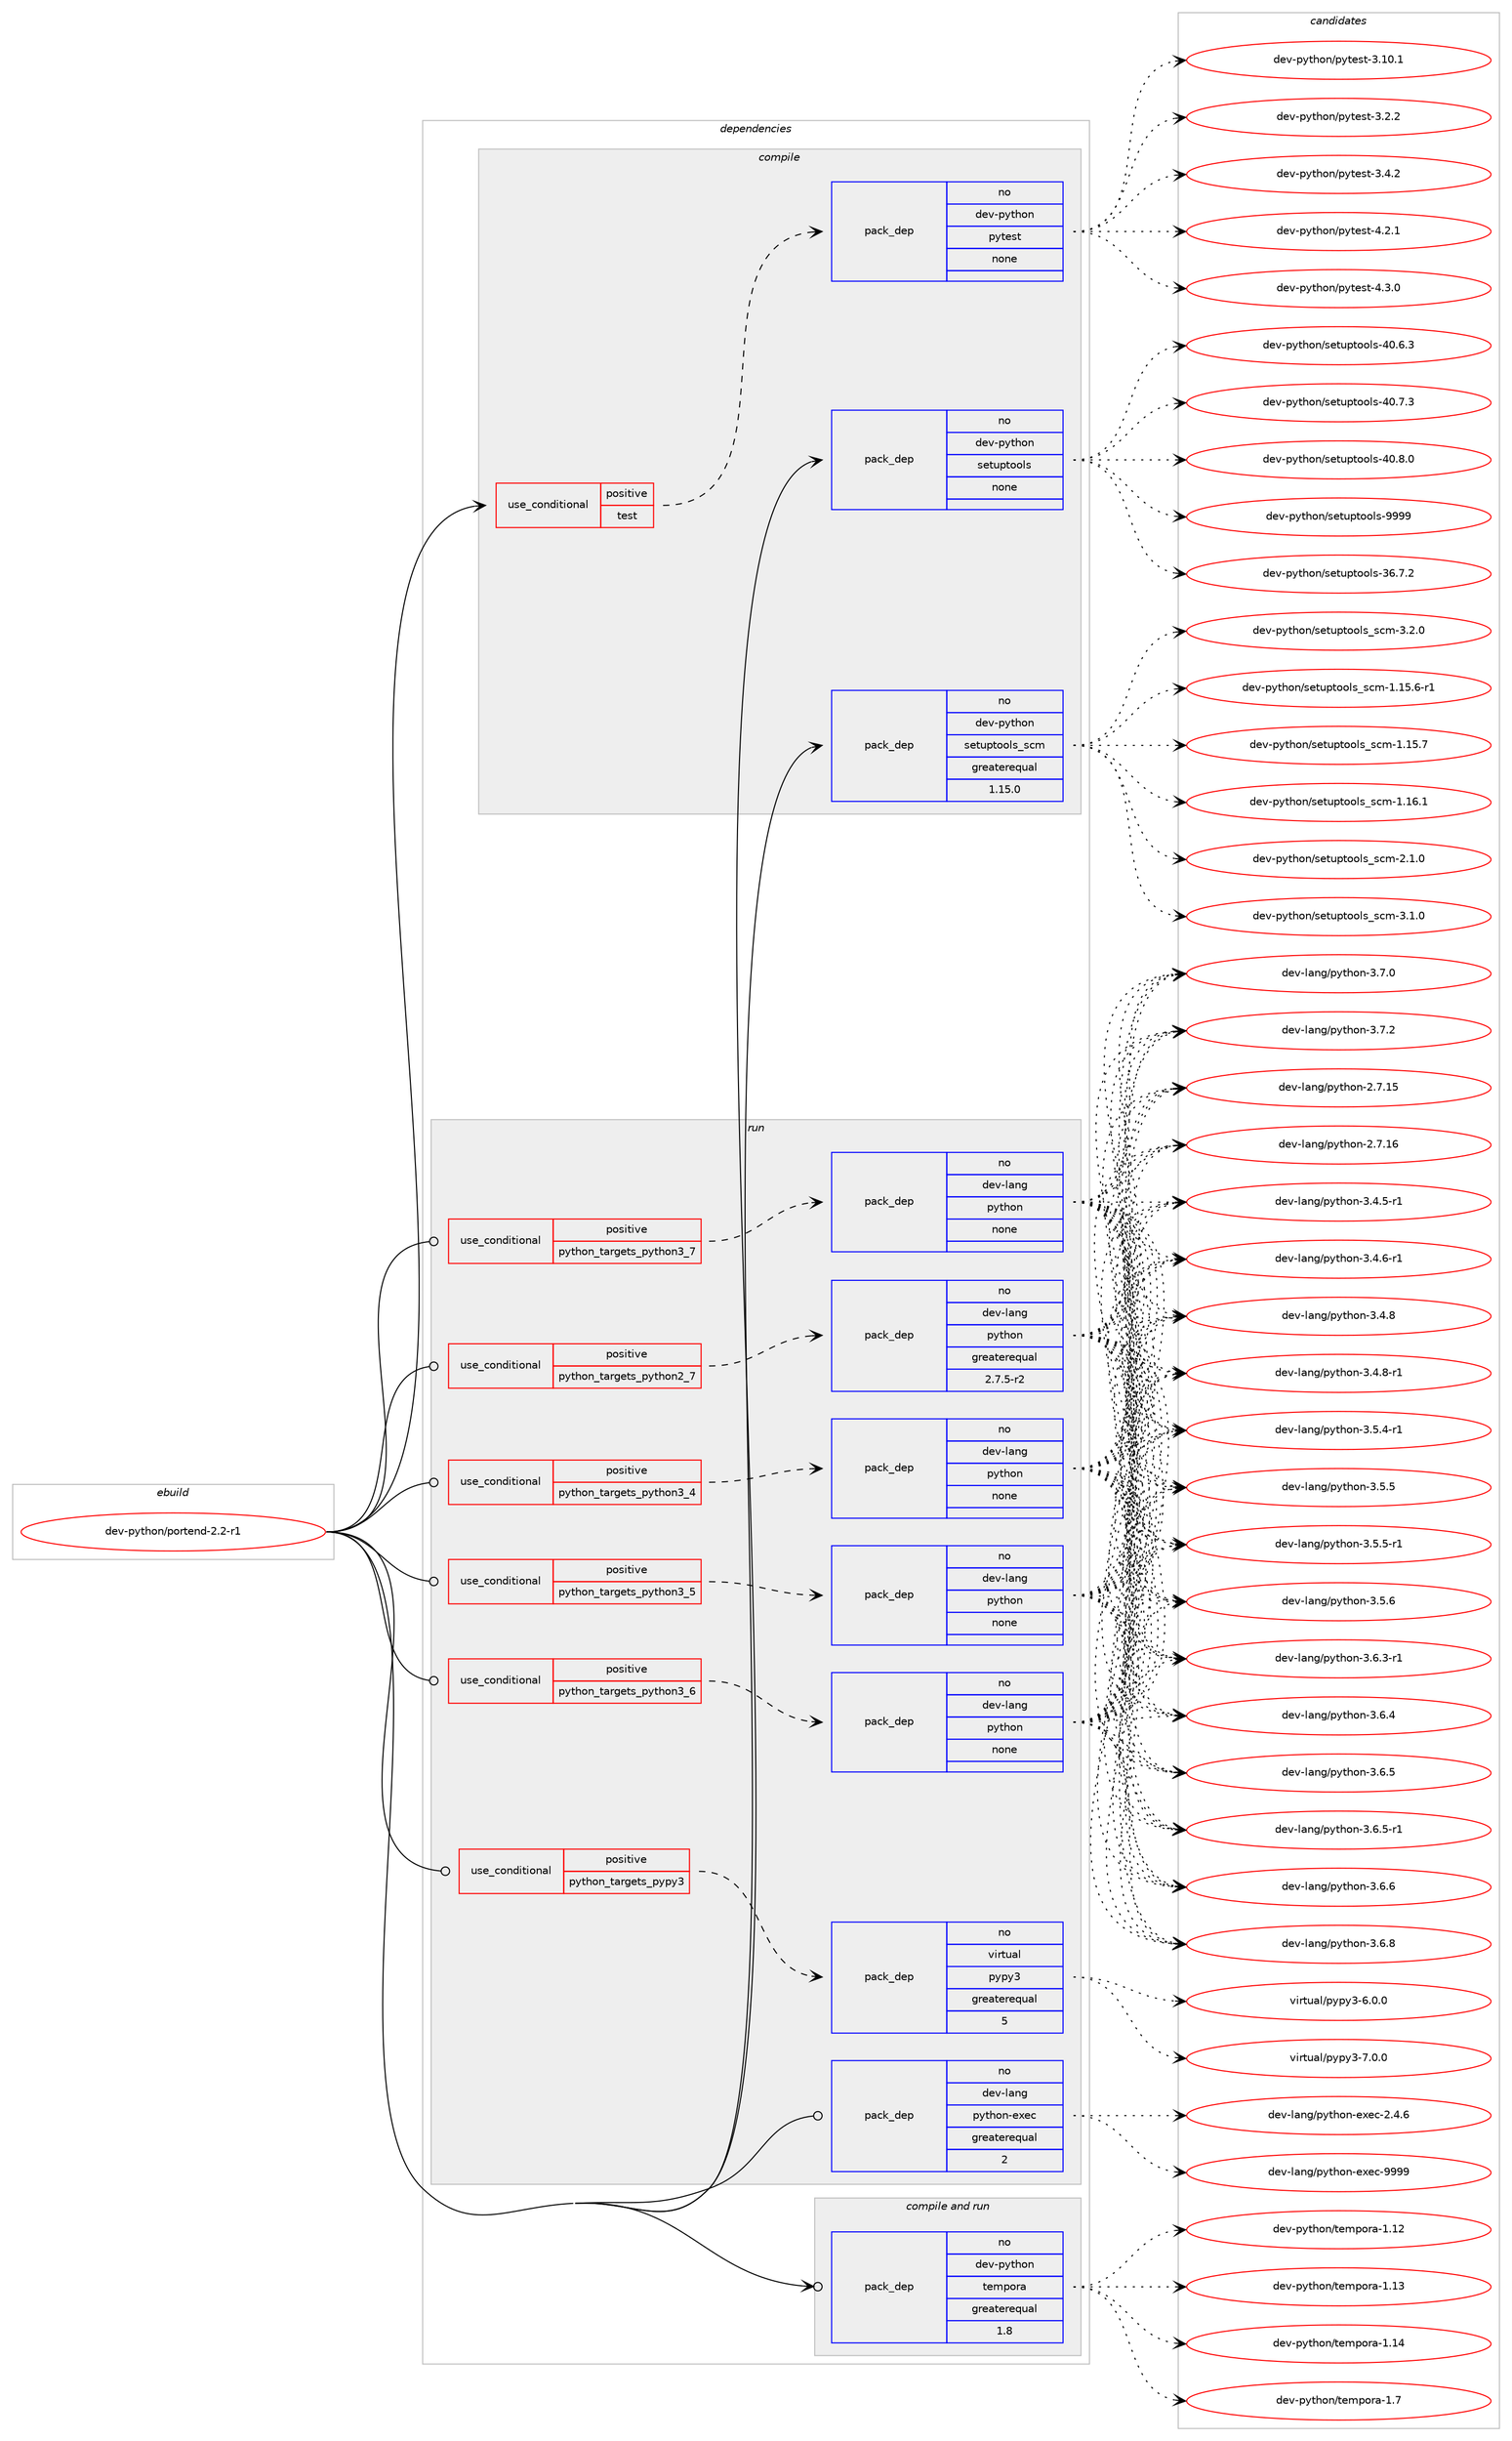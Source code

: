 digraph prolog {

# *************
# Graph options
# *************

newrank=true;
concentrate=true;
compound=true;
graph [rankdir=LR,fontname=Helvetica,fontsize=10,ranksep=1.5];#, ranksep=2.5, nodesep=0.2];
edge  [arrowhead=vee];
node  [fontname=Helvetica,fontsize=10];

# **********
# The ebuild
# **********

subgraph cluster_leftcol {
color=gray;
rank=same;
label=<<i>ebuild</i>>;
id [label="dev-python/portend-2.2-r1", color=red, width=4, href="../dev-python/portend-2.2-r1.svg"];
}

# ****************
# The dependencies
# ****************

subgraph cluster_midcol {
color=gray;
label=<<i>dependencies</i>>;
subgraph cluster_compile {
fillcolor="#eeeeee";
style=filled;
label=<<i>compile</i>>;
subgraph cond379720 {
dependency1426246 [label=<<TABLE BORDER="0" CELLBORDER="1" CELLSPACING="0" CELLPADDING="4"><TR><TD ROWSPAN="3" CELLPADDING="10">use_conditional</TD></TR><TR><TD>positive</TD></TR><TR><TD>test</TD></TR></TABLE>>, shape=none, color=red];
subgraph pack1023216 {
dependency1426247 [label=<<TABLE BORDER="0" CELLBORDER="1" CELLSPACING="0" CELLPADDING="4" WIDTH="220"><TR><TD ROWSPAN="6" CELLPADDING="30">pack_dep</TD></TR><TR><TD WIDTH="110">no</TD></TR><TR><TD>dev-python</TD></TR><TR><TD>pytest</TD></TR><TR><TD>none</TD></TR><TR><TD></TD></TR></TABLE>>, shape=none, color=blue];
}
dependency1426246:e -> dependency1426247:w [weight=20,style="dashed",arrowhead="vee"];
}
id:e -> dependency1426246:w [weight=20,style="solid",arrowhead="vee"];
subgraph pack1023217 {
dependency1426248 [label=<<TABLE BORDER="0" CELLBORDER="1" CELLSPACING="0" CELLPADDING="4" WIDTH="220"><TR><TD ROWSPAN="6" CELLPADDING="30">pack_dep</TD></TR><TR><TD WIDTH="110">no</TD></TR><TR><TD>dev-python</TD></TR><TR><TD>setuptools</TD></TR><TR><TD>none</TD></TR><TR><TD></TD></TR></TABLE>>, shape=none, color=blue];
}
id:e -> dependency1426248:w [weight=20,style="solid",arrowhead="vee"];
subgraph pack1023218 {
dependency1426249 [label=<<TABLE BORDER="0" CELLBORDER="1" CELLSPACING="0" CELLPADDING="4" WIDTH="220"><TR><TD ROWSPAN="6" CELLPADDING="30">pack_dep</TD></TR><TR><TD WIDTH="110">no</TD></TR><TR><TD>dev-python</TD></TR><TR><TD>setuptools_scm</TD></TR><TR><TD>greaterequal</TD></TR><TR><TD>1.15.0</TD></TR></TABLE>>, shape=none, color=blue];
}
id:e -> dependency1426249:w [weight=20,style="solid",arrowhead="vee"];
}
subgraph cluster_compileandrun {
fillcolor="#eeeeee";
style=filled;
label=<<i>compile and run</i>>;
subgraph pack1023219 {
dependency1426250 [label=<<TABLE BORDER="0" CELLBORDER="1" CELLSPACING="0" CELLPADDING="4" WIDTH="220"><TR><TD ROWSPAN="6" CELLPADDING="30">pack_dep</TD></TR><TR><TD WIDTH="110">no</TD></TR><TR><TD>dev-python</TD></TR><TR><TD>tempora</TD></TR><TR><TD>greaterequal</TD></TR><TR><TD>1.8</TD></TR></TABLE>>, shape=none, color=blue];
}
id:e -> dependency1426250:w [weight=20,style="solid",arrowhead="odotvee"];
}
subgraph cluster_run {
fillcolor="#eeeeee";
style=filled;
label=<<i>run</i>>;
subgraph cond379721 {
dependency1426251 [label=<<TABLE BORDER="0" CELLBORDER="1" CELLSPACING="0" CELLPADDING="4"><TR><TD ROWSPAN="3" CELLPADDING="10">use_conditional</TD></TR><TR><TD>positive</TD></TR><TR><TD>python_targets_pypy3</TD></TR></TABLE>>, shape=none, color=red];
subgraph pack1023220 {
dependency1426252 [label=<<TABLE BORDER="0" CELLBORDER="1" CELLSPACING="0" CELLPADDING="4" WIDTH="220"><TR><TD ROWSPAN="6" CELLPADDING="30">pack_dep</TD></TR><TR><TD WIDTH="110">no</TD></TR><TR><TD>virtual</TD></TR><TR><TD>pypy3</TD></TR><TR><TD>greaterequal</TD></TR><TR><TD>5</TD></TR></TABLE>>, shape=none, color=blue];
}
dependency1426251:e -> dependency1426252:w [weight=20,style="dashed",arrowhead="vee"];
}
id:e -> dependency1426251:w [weight=20,style="solid",arrowhead="odot"];
subgraph cond379722 {
dependency1426253 [label=<<TABLE BORDER="0" CELLBORDER="1" CELLSPACING="0" CELLPADDING="4"><TR><TD ROWSPAN="3" CELLPADDING="10">use_conditional</TD></TR><TR><TD>positive</TD></TR><TR><TD>python_targets_python2_7</TD></TR></TABLE>>, shape=none, color=red];
subgraph pack1023221 {
dependency1426254 [label=<<TABLE BORDER="0" CELLBORDER="1" CELLSPACING="0" CELLPADDING="4" WIDTH="220"><TR><TD ROWSPAN="6" CELLPADDING="30">pack_dep</TD></TR><TR><TD WIDTH="110">no</TD></TR><TR><TD>dev-lang</TD></TR><TR><TD>python</TD></TR><TR><TD>greaterequal</TD></TR><TR><TD>2.7.5-r2</TD></TR></TABLE>>, shape=none, color=blue];
}
dependency1426253:e -> dependency1426254:w [weight=20,style="dashed",arrowhead="vee"];
}
id:e -> dependency1426253:w [weight=20,style="solid",arrowhead="odot"];
subgraph cond379723 {
dependency1426255 [label=<<TABLE BORDER="0" CELLBORDER="1" CELLSPACING="0" CELLPADDING="4"><TR><TD ROWSPAN="3" CELLPADDING="10">use_conditional</TD></TR><TR><TD>positive</TD></TR><TR><TD>python_targets_python3_4</TD></TR></TABLE>>, shape=none, color=red];
subgraph pack1023222 {
dependency1426256 [label=<<TABLE BORDER="0" CELLBORDER="1" CELLSPACING="0" CELLPADDING="4" WIDTH="220"><TR><TD ROWSPAN="6" CELLPADDING="30">pack_dep</TD></TR><TR><TD WIDTH="110">no</TD></TR><TR><TD>dev-lang</TD></TR><TR><TD>python</TD></TR><TR><TD>none</TD></TR><TR><TD></TD></TR></TABLE>>, shape=none, color=blue];
}
dependency1426255:e -> dependency1426256:w [weight=20,style="dashed",arrowhead="vee"];
}
id:e -> dependency1426255:w [weight=20,style="solid",arrowhead="odot"];
subgraph cond379724 {
dependency1426257 [label=<<TABLE BORDER="0" CELLBORDER="1" CELLSPACING="0" CELLPADDING="4"><TR><TD ROWSPAN="3" CELLPADDING="10">use_conditional</TD></TR><TR><TD>positive</TD></TR><TR><TD>python_targets_python3_5</TD></TR></TABLE>>, shape=none, color=red];
subgraph pack1023223 {
dependency1426258 [label=<<TABLE BORDER="0" CELLBORDER="1" CELLSPACING="0" CELLPADDING="4" WIDTH="220"><TR><TD ROWSPAN="6" CELLPADDING="30">pack_dep</TD></TR><TR><TD WIDTH="110">no</TD></TR><TR><TD>dev-lang</TD></TR><TR><TD>python</TD></TR><TR><TD>none</TD></TR><TR><TD></TD></TR></TABLE>>, shape=none, color=blue];
}
dependency1426257:e -> dependency1426258:w [weight=20,style="dashed",arrowhead="vee"];
}
id:e -> dependency1426257:w [weight=20,style="solid",arrowhead="odot"];
subgraph cond379725 {
dependency1426259 [label=<<TABLE BORDER="0" CELLBORDER="1" CELLSPACING="0" CELLPADDING="4"><TR><TD ROWSPAN="3" CELLPADDING="10">use_conditional</TD></TR><TR><TD>positive</TD></TR><TR><TD>python_targets_python3_6</TD></TR></TABLE>>, shape=none, color=red];
subgraph pack1023224 {
dependency1426260 [label=<<TABLE BORDER="0" CELLBORDER="1" CELLSPACING="0" CELLPADDING="4" WIDTH="220"><TR><TD ROWSPAN="6" CELLPADDING="30">pack_dep</TD></TR><TR><TD WIDTH="110">no</TD></TR><TR><TD>dev-lang</TD></TR><TR><TD>python</TD></TR><TR><TD>none</TD></TR><TR><TD></TD></TR></TABLE>>, shape=none, color=blue];
}
dependency1426259:e -> dependency1426260:w [weight=20,style="dashed",arrowhead="vee"];
}
id:e -> dependency1426259:w [weight=20,style="solid",arrowhead="odot"];
subgraph cond379726 {
dependency1426261 [label=<<TABLE BORDER="0" CELLBORDER="1" CELLSPACING="0" CELLPADDING="4"><TR><TD ROWSPAN="3" CELLPADDING="10">use_conditional</TD></TR><TR><TD>positive</TD></TR><TR><TD>python_targets_python3_7</TD></TR></TABLE>>, shape=none, color=red];
subgraph pack1023225 {
dependency1426262 [label=<<TABLE BORDER="0" CELLBORDER="1" CELLSPACING="0" CELLPADDING="4" WIDTH="220"><TR><TD ROWSPAN="6" CELLPADDING="30">pack_dep</TD></TR><TR><TD WIDTH="110">no</TD></TR><TR><TD>dev-lang</TD></TR><TR><TD>python</TD></TR><TR><TD>none</TD></TR><TR><TD></TD></TR></TABLE>>, shape=none, color=blue];
}
dependency1426261:e -> dependency1426262:w [weight=20,style="dashed",arrowhead="vee"];
}
id:e -> dependency1426261:w [weight=20,style="solid",arrowhead="odot"];
subgraph pack1023226 {
dependency1426263 [label=<<TABLE BORDER="0" CELLBORDER="1" CELLSPACING="0" CELLPADDING="4" WIDTH="220"><TR><TD ROWSPAN="6" CELLPADDING="30">pack_dep</TD></TR><TR><TD WIDTH="110">no</TD></TR><TR><TD>dev-lang</TD></TR><TR><TD>python-exec</TD></TR><TR><TD>greaterequal</TD></TR><TR><TD>2</TD></TR></TABLE>>, shape=none, color=blue];
}
id:e -> dependency1426263:w [weight=20,style="solid",arrowhead="odot"];
}
}

# **************
# The candidates
# **************

subgraph cluster_choices {
rank=same;
color=gray;
label=<<i>candidates</i>>;

subgraph choice1023216 {
color=black;
nodesep=1;
choice100101118451121211161041111104711212111610111511645514649484649 [label="dev-python/pytest-3.10.1", color=red, width=4,href="../dev-python/pytest-3.10.1.svg"];
choice1001011184511212111610411111047112121116101115116455146504650 [label="dev-python/pytest-3.2.2", color=red, width=4,href="../dev-python/pytest-3.2.2.svg"];
choice1001011184511212111610411111047112121116101115116455146524650 [label="dev-python/pytest-3.4.2", color=red, width=4,href="../dev-python/pytest-3.4.2.svg"];
choice1001011184511212111610411111047112121116101115116455246504649 [label="dev-python/pytest-4.2.1", color=red, width=4,href="../dev-python/pytest-4.2.1.svg"];
choice1001011184511212111610411111047112121116101115116455246514648 [label="dev-python/pytest-4.3.0", color=red, width=4,href="../dev-python/pytest-4.3.0.svg"];
dependency1426247:e -> choice100101118451121211161041111104711212111610111511645514649484649:w [style=dotted,weight="100"];
dependency1426247:e -> choice1001011184511212111610411111047112121116101115116455146504650:w [style=dotted,weight="100"];
dependency1426247:e -> choice1001011184511212111610411111047112121116101115116455146524650:w [style=dotted,weight="100"];
dependency1426247:e -> choice1001011184511212111610411111047112121116101115116455246504649:w [style=dotted,weight="100"];
dependency1426247:e -> choice1001011184511212111610411111047112121116101115116455246514648:w [style=dotted,weight="100"];
}
subgraph choice1023217 {
color=black;
nodesep=1;
choice100101118451121211161041111104711510111611711211611111110811545515446554650 [label="dev-python/setuptools-36.7.2", color=red, width=4,href="../dev-python/setuptools-36.7.2.svg"];
choice100101118451121211161041111104711510111611711211611111110811545524846544651 [label="dev-python/setuptools-40.6.3", color=red, width=4,href="../dev-python/setuptools-40.6.3.svg"];
choice100101118451121211161041111104711510111611711211611111110811545524846554651 [label="dev-python/setuptools-40.7.3", color=red, width=4,href="../dev-python/setuptools-40.7.3.svg"];
choice100101118451121211161041111104711510111611711211611111110811545524846564648 [label="dev-python/setuptools-40.8.0", color=red, width=4,href="../dev-python/setuptools-40.8.0.svg"];
choice10010111845112121116104111110471151011161171121161111111081154557575757 [label="dev-python/setuptools-9999", color=red, width=4,href="../dev-python/setuptools-9999.svg"];
dependency1426248:e -> choice100101118451121211161041111104711510111611711211611111110811545515446554650:w [style=dotted,weight="100"];
dependency1426248:e -> choice100101118451121211161041111104711510111611711211611111110811545524846544651:w [style=dotted,weight="100"];
dependency1426248:e -> choice100101118451121211161041111104711510111611711211611111110811545524846554651:w [style=dotted,weight="100"];
dependency1426248:e -> choice100101118451121211161041111104711510111611711211611111110811545524846564648:w [style=dotted,weight="100"];
dependency1426248:e -> choice10010111845112121116104111110471151011161171121161111111081154557575757:w [style=dotted,weight="100"];
}
subgraph choice1023218 {
color=black;
nodesep=1;
choice10010111845112121116104111110471151011161171121161111111081159511599109454946495346544511449 [label="dev-python/setuptools_scm-1.15.6-r1", color=red, width=4,href="../dev-python/setuptools_scm-1.15.6-r1.svg"];
choice1001011184511212111610411111047115101116117112116111111108115951159910945494649534655 [label="dev-python/setuptools_scm-1.15.7", color=red, width=4,href="../dev-python/setuptools_scm-1.15.7.svg"];
choice1001011184511212111610411111047115101116117112116111111108115951159910945494649544649 [label="dev-python/setuptools_scm-1.16.1", color=red, width=4,href="../dev-python/setuptools_scm-1.16.1.svg"];
choice10010111845112121116104111110471151011161171121161111111081159511599109455046494648 [label="dev-python/setuptools_scm-2.1.0", color=red, width=4,href="../dev-python/setuptools_scm-2.1.0.svg"];
choice10010111845112121116104111110471151011161171121161111111081159511599109455146494648 [label="dev-python/setuptools_scm-3.1.0", color=red, width=4,href="../dev-python/setuptools_scm-3.1.0.svg"];
choice10010111845112121116104111110471151011161171121161111111081159511599109455146504648 [label="dev-python/setuptools_scm-3.2.0", color=red, width=4,href="../dev-python/setuptools_scm-3.2.0.svg"];
dependency1426249:e -> choice10010111845112121116104111110471151011161171121161111111081159511599109454946495346544511449:w [style=dotted,weight="100"];
dependency1426249:e -> choice1001011184511212111610411111047115101116117112116111111108115951159910945494649534655:w [style=dotted,weight="100"];
dependency1426249:e -> choice1001011184511212111610411111047115101116117112116111111108115951159910945494649544649:w [style=dotted,weight="100"];
dependency1426249:e -> choice10010111845112121116104111110471151011161171121161111111081159511599109455046494648:w [style=dotted,weight="100"];
dependency1426249:e -> choice10010111845112121116104111110471151011161171121161111111081159511599109455146494648:w [style=dotted,weight="100"];
dependency1426249:e -> choice10010111845112121116104111110471151011161171121161111111081159511599109455146504648:w [style=dotted,weight="100"];
}
subgraph choice1023219 {
color=black;
nodesep=1;
choice1001011184511212111610411111047116101109112111114974549464950 [label="dev-python/tempora-1.12", color=red, width=4,href="../dev-python/tempora-1.12.svg"];
choice1001011184511212111610411111047116101109112111114974549464951 [label="dev-python/tempora-1.13", color=red, width=4,href="../dev-python/tempora-1.13.svg"];
choice1001011184511212111610411111047116101109112111114974549464952 [label="dev-python/tempora-1.14", color=red, width=4,href="../dev-python/tempora-1.14.svg"];
choice10010111845112121116104111110471161011091121111149745494655 [label="dev-python/tempora-1.7", color=red, width=4,href="../dev-python/tempora-1.7.svg"];
dependency1426250:e -> choice1001011184511212111610411111047116101109112111114974549464950:w [style=dotted,weight="100"];
dependency1426250:e -> choice1001011184511212111610411111047116101109112111114974549464951:w [style=dotted,weight="100"];
dependency1426250:e -> choice1001011184511212111610411111047116101109112111114974549464952:w [style=dotted,weight="100"];
dependency1426250:e -> choice10010111845112121116104111110471161011091121111149745494655:w [style=dotted,weight="100"];
}
subgraph choice1023220 {
color=black;
nodesep=1;
choice118105114116117971084711212111212151455446484648 [label="virtual/pypy3-6.0.0", color=red, width=4,href="../virtual/pypy3-6.0.0.svg"];
choice118105114116117971084711212111212151455546484648 [label="virtual/pypy3-7.0.0", color=red, width=4,href="../virtual/pypy3-7.0.0.svg"];
dependency1426252:e -> choice118105114116117971084711212111212151455446484648:w [style=dotted,weight="100"];
dependency1426252:e -> choice118105114116117971084711212111212151455546484648:w [style=dotted,weight="100"];
}
subgraph choice1023221 {
color=black;
nodesep=1;
choice10010111845108971101034711212111610411111045504655464953 [label="dev-lang/python-2.7.15", color=red, width=4,href="../dev-lang/python-2.7.15.svg"];
choice10010111845108971101034711212111610411111045504655464954 [label="dev-lang/python-2.7.16", color=red, width=4,href="../dev-lang/python-2.7.16.svg"];
choice1001011184510897110103471121211161041111104551465246534511449 [label="dev-lang/python-3.4.5-r1", color=red, width=4,href="../dev-lang/python-3.4.5-r1.svg"];
choice1001011184510897110103471121211161041111104551465246544511449 [label="dev-lang/python-3.4.6-r1", color=red, width=4,href="../dev-lang/python-3.4.6-r1.svg"];
choice100101118451089711010347112121116104111110455146524656 [label="dev-lang/python-3.4.8", color=red, width=4,href="../dev-lang/python-3.4.8.svg"];
choice1001011184510897110103471121211161041111104551465246564511449 [label="dev-lang/python-3.4.8-r1", color=red, width=4,href="../dev-lang/python-3.4.8-r1.svg"];
choice1001011184510897110103471121211161041111104551465346524511449 [label="dev-lang/python-3.5.4-r1", color=red, width=4,href="../dev-lang/python-3.5.4-r1.svg"];
choice100101118451089711010347112121116104111110455146534653 [label="dev-lang/python-3.5.5", color=red, width=4,href="../dev-lang/python-3.5.5.svg"];
choice1001011184510897110103471121211161041111104551465346534511449 [label="dev-lang/python-3.5.5-r1", color=red, width=4,href="../dev-lang/python-3.5.5-r1.svg"];
choice100101118451089711010347112121116104111110455146534654 [label="dev-lang/python-3.5.6", color=red, width=4,href="../dev-lang/python-3.5.6.svg"];
choice1001011184510897110103471121211161041111104551465446514511449 [label="dev-lang/python-3.6.3-r1", color=red, width=4,href="../dev-lang/python-3.6.3-r1.svg"];
choice100101118451089711010347112121116104111110455146544652 [label="dev-lang/python-3.6.4", color=red, width=4,href="../dev-lang/python-3.6.4.svg"];
choice100101118451089711010347112121116104111110455146544653 [label="dev-lang/python-3.6.5", color=red, width=4,href="../dev-lang/python-3.6.5.svg"];
choice1001011184510897110103471121211161041111104551465446534511449 [label="dev-lang/python-3.6.5-r1", color=red, width=4,href="../dev-lang/python-3.6.5-r1.svg"];
choice100101118451089711010347112121116104111110455146544654 [label="dev-lang/python-3.6.6", color=red, width=4,href="../dev-lang/python-3.6.6.svg"];
choice100101118451089711010347112121116104111110455146544656 [label="dev-lang/python-3.6.8", color=red, width=4,href="../dev-lang/python-3.6.8.svg"];
choice100101118451089711010347112121116104111110455146554648 [label="dev-lang/python-3.7.0", color=red, width=4,href="../dev-lang/python-3.7.0.svg"];
choice100101118451089711010347112121116104111110455146554650 [label="dev-lang/python-3.7.2", color=red, width=4,href="../dev-lang/python-3.7.2.svg"];
dependency1426254:e -> choice10010111845108971101034711212111610411111045504655464953:w [style=dotted,weight="100"];
dependency1426254:e -> choice10010111845108971101034711212111610411111045504655464954:w [style=dotted,weight="100"];
dependency1426254:e -> choice1001011184510897110103471121211161041111104551465246534511449:w [style=dotted,weight="100"];
dependency1426254:e -> choice1001011184510897110103471121211161041111104551465246544511449:w [style=dotted,weight="100"];
dependency1426254:e -> choice100101118451089711010347112121116104111110455146524656:w [style=dotted,weight="100"];
dependency1426254:e -> choice1001011184510897110103471121211161041111104551465246564511449:w [style=dotted,weight="100"];
dependency1426254:e -> choice1001011184510897110103471121211161041111104551465346524511449:w [style=dotted,weight="100"];
dependency1426254:e -> choice100101118451089711010347112121116104111110455146534653:w [style=dotted,weight="100"];
dependency1426254:e -> choice1001011184510897110103471121211161041111104551465346534511449:w [style=dotted,weight="100"];
dependency1426254:e -> choice100101118451089711010347112121116104111110455146534654:w [style=dotted,weight="100"];
dependency1426254:e -> choice1001011184510897110103471121211161041111104551465446514511449:w [style=dotted,weight="100"];
dependency1426254:e -> choice100101118451089711010347112121116104111110455146544652:w [style=dotted,weight="100"];
dependency1426254:e -> choice100101118451089711010347112121116104111110455146544653:w [style=dotted,weight="100"];
dependency1426254:e -> choice1001011184510897110103471121211161041111104551465446534511449:w [style=dotted,weight="100"];
dependency1426254:e -> choice100101118451089711010347112121116104111110455146544654:w [style=dotted,weight="100"];
dependency1426254:e -> choice100101118451089711010347112121116104111110455146544656:w [style=dotted,weight="100"];
dependency1426254:e -> choice100101118451089711010347112121116104111110455146554648:w [style=dotted,weight="100"];
dependency1426254:e -> choice100101118451089711010347112121116104111110455146554650:w [style=dotted,weight="100"];
}
subgraph choice1023222 {
color=black;
nodesep=1;
choice10010111845108971101034711212111610411111045504655464953 [label="dev-lang/python-2.7.15", color=red, width=4,href="../dev-lang/python-2.7.15.svg"];
choice10010111845108971101034711212111610411111045504655464954 [label="dev-lang/python-2.7.16", color=red, width=4,href="../dev-lang/python-2.7.16.svg"];
choice1001011184510897110103471121211161041111104551465246534511449 [label="dev-lang/python-3.4.5-r1", color=red, width=4,href="../dev-lang/python-3.4.5-r1.svg"];
choice1001011184510897110103471121211161041111104551465246544511449 [label="dev-lang/python-3.4.6-r1", color=red, width=4,href="../dev-lang/python-3.4.6-r1.svg"];
choice100101118451089711010347112121116104111110455146524656 [label="dev-lang/python-3.4.8", color=red, width=4,href="../dev-lang/python-3.4.8.svg"];
choice1001011184510897110103471121211161041111104551465246564511449 [label="dev-lang/python-3.4.8-r1", color=red, width=4,href="../dev-lang/python-3.4.8-r1.svg"];
choice1001011184510897110103471121211161041111104551465346524511449 [label="dev-lang/python-3.5.4-r1", color=red, width=4,href="../dev-lang/python-3.5.4-r1.svg"];
choice100101118451089711010347112121116104111110455146534653 [label="dev-lang/python-3.5.5", color=red, width=4,href="../dev-lang/python-3.5.5.svg"];
choice1001011184510897110103471121211161041111104551465346534511449 [label="dev-lang/python-3.5.5-r1", color=red, width=4,href="../dev-lang/python-3.5.5-r1.svg"];
choice100101118451089711010347112121116104111110455146534654 [label="dev-lang/python-3.5.6", color=red, width=4,href="../dev-lang/python-3.5.6.svg"];
choice1001011184510897110103471121211161041111104551465446514511449 [label="dev-lang/python-3.6.3-r1", color=red, width=4,href="../dev-lang/python-3.6.3-r1.svg"];
choice100101118451089711010347112121116104111110455146544652 [label="dev-lang/python-3.6.4", color=red, width=4,href="../dev-lang/python-3.6.4.svg"];
choice100101118451089711010347112121116104111110455146544653 [label="dev-lang/python-3.6.5", color=red, width=4,href="../dev-lang/python-3.6.5.svg"];
choice1001011184510897110103471121211161041111104551465446534511449 [label="dev-lang/python-3.6.5-r1", color=red, width=4,href="../dev-lang/python-3.6.5-r1.svg"];
choice100101118451089711010347112121116104111110455146544654 [label="dev-lang/python-3.6.6", color=red, width=4,href="../dev-lang/python-3.6.6.svg"];
choice100101118451089711010347112121116104111110455146544656 [label="dev-lang/python-3.6.8", color=red, width=4,href="../dev-lang/python-3.6.8.svg"];
choice100101118451089711010347112121116104111110455146554648 [label="dev-lang/python-3.7.0", color=red, width=4,href="../dev-lang/python-3.7.0.svg"];
choice100101118451089711010347112121116104111110455146554650 [label="dev-lang/python-3.7.2", color=red, width=4,href="../dev-lang/python-3.7.2.svg"];
dependency1426256:e -> choice10010111845108971101034711212111610411111045504655464953:w [style=dotted,weight="100"];
dependency1426256:e -> choice10010111845108971101034711212111610411111045504655464954:w [style=dotted,weight="100"];
dependency1426256:e -> choice1001011184510897110103471121211161041111104551465246534511449:w [style=dotted,weight="100"];
dependency1426256:e -> choice1001011184510897110103471121211161041111104551465246544511449:w [style=dotted,weight="100"];
dependency1426256:e -> choice100101118451089711010347112121116104111110455146524656:w [style=dotted,weight="100"];
dependency1426256:e -> choice1001011184510897110103471121211161041111104551465246564511449:w [style=dotted,weight="100"];
dependency1426256:e -> choice1001011184510897110103471121211161041111104551465346524511449:w [style=dotted,weight="100"];
dependency1426256:e -> choice100101118451089711010347112121116104111110455146534653:w [style=dotted,weight="100"];
dependency1426256:e -> choice1001011184510897110103471121211161041111104551465346534511449:w [style=dotted,weight="100"];
dependency1426256:e -> choice100101118451089711010347112121116104111110455146534654:w [style=dotted,weight="100"];
dependency1426256:e -> choice1001011184510897110103471121211161041111104551465446514511449:w [style=dotted,weight="100"];
dependency1426256:e -> choice100101118451089711010347112121116104111110455146544652:w [style=dotted,weight="100"];
dependency1426256:e -> choice100101118451089711010347112121116104111110455146544653:w [style=dotted,weight="100"];
dependency1426256:e -> choice1001011184510897110103471121211161041111104551465446534511449:w [style=dotted,weight="100"];
dependency1426256:e -> choice100101118451089711010347112121116104111110455146544654:w [style=dotted,weight="100"];
dependency1426256:e -> choice100101118451089711010347112121116104111110455146544656:w [style=dotted,weight="100"];
dependency1426256:e -> choice100101118451089711010347112121116104111110455146554648:w [style=dotted,weight="100"];
dependency1426256:e -> choice100101118451089711010347112121116104111110455146554650:w [style=dotted,weight="100"];
}
subgraph choice1023223 {
color=black;
nodesep=1;
choice10010111845108971101034711212111610411111045504655464953 [label="dev-lang/python-2.7.15", color=red, width=4,href="../dev-lang/python-2.7.15.svg"];
choice10010111845108971101034711212111610411111045504655464954 [label="dev-lang/python-2.7.16", color=red, width=4,href="../dev-lang/python-2.7.16.svg"];
choice1001011184510897110103471121211161041111104551465246534511449 [label="dev-lang/python-3.4.5-r1", color=red, width=4,href="../dev-lang/python-3.4.5-r1.svg"];
choice1001011184510897110103471121211161041111104551465246544511449 [label="dev-lang/python-3.4.6-r1", color=red, width=4,href="../dev-lang/python-3.4.6-r1.svg"];
choice100101118451089711010347112121116104111110455146524656 [label="dev-lang/python-3.4.8", color=red, width=4,href="../dev-lang/python-3.4.8.svg"];
choice1001011184510897110103471121211161041111104551465246564511449 [label="dev-lang/python-3.4.8-r1", color=red, width=4,href="../dev-lang/python-3.4.8-r1.svg"];
choice1001011184510897110103471121211161041111104551465346524511449 [label="dev-lang/python-3.5.4-r1", color=red, width=4,href="../dev-lang/python-3.5.4-r1.svg"];
choice100101118451089711010347112121116104111110455146534653 [label="dev-lang/python-3.5.5", color=red, width=4,href="../dev-lang/python-3.5.5.svg"];
choice1001011184510897110103471121211161041111104551465346534511449 [label="dev-lang/python-3.5.5-r1", color=red, width=4,href="../dev-lang/python-3.5.5-r1.svg"];
choice100101118451089711010347112121116104111110455146534654 [label="dev-lang/python-3.5.6", color=red, width=4,href="../dev-lang/python-3.5.6.svg"];
choice1001011184510897110103471121211161041111104551465446514511449 [label="dev-lang/python-3.6.3-r1", color=red, width=4,href="../dev-lang/python-3.6.3-r1.svg"];
choice100101118451089711010347112121116104111110455146544652 [label="dev-lang/python-3.6.4", color=red, width=4,href="../dev-lang/python-3.6.4.svg"];
choice100101118451089711010347112121116104111110455146544653 [label="dev-lang/python-3.6.5", color=red, width=4,href="../dev-lang/python-3.6.5.svg"];
choice1001011184510897110103471121211161041111104551465446534511449 [label="dev-lang/python-3.6.5-r1", color=red, width=4,href="../dev-lang/python-3.6.5-r1.svg"];
choice100101118451089711010347112121116104111110455146544654 [label="dev-lang/python-3.6.6", color=red, width=4,href="../dev-lang/python-3.6.6.svg"];
choice100101118451089711010347112121116104111110455146544656 [label="dev-lang/python-3.6.8", color=red, width=4,href="../dev-lang/python-3.6.8.svg"];
choice100101118451089711010347112121116104111110455146554648 [label="dev-lang/python-3.7.0", color=red, width=4,href="../dev-lang/python-3.7.0.svg"];
choice100101118451089711010347112121116104111110455146554650 [label="dev-lang/python-3.7.2", color=red, width=4,href="../dev-lang/python-3.7.2.svg"];
dependency1426258:e -> choice10010111845108971101034711212111610411111045504655464953:w [style=dotted,weight="100"];
dependency1426258:e -> choice10010111845108971101034711212111610411111045504655464954:w [style=dotted,weight="100"];
dependency1426258:e -> choice1001011184510897110103471121211161041111104551465246534511449:w [style=dotted,weight="100"];
dependency1426258:e -> choice1001011184510897110103471121211161041111104551465246544511449:w [style=dotted,weight="100"];
dependency1426258:e -> choice100101118451089711010347112121116104111110455146524656:w [style=dotted,weight="100"];
dependency1426258:e -> choice1001011184510897110103471121211161041111104551465246564511449:w [style=dotted,weight="100"];
dependency1426258:e -> choice1001011184510897110103471121211161041111104551465346524511449:w [style=dotted,weight="100"];
dependency1426258:e -> choice100101118451089711010347112121116104111110455146534653:w [style=dotted,weight="100"];
dependency1426258:e -> choice1001011184510897110103471121211161041111104551465346534511449:w [style=dotted,weight="100"];
dependency1426258:e -> choice100101118451089711010347112121116104111110455146534654:w [style=dotted,weight="100"];
dependency1426258:e -> choice1001011184510897110103471121211161041111104551465446514511449:w [style=dotted,weight="100"];
dependency1426258:e -> choice100101118451089711010347112121116104111110455146544652:w [style=dotted,weight="100"];
dependency1426258:e -> choice100101118451089711010347112121116104111110455146544653:w [style=dotted,weight="100"];
dependency1426258:e -> choice1001011184510897110103471121211161041111104551465446534511449:w [style=dotted,weight="100"];
dependency1426258:e -> choice100101118451089711010347112121116104111110455146544654:w [style=dotted,weight="100"];
dependency1426258:e -> choice100101118451089711010347112121116104111110455146544656:w [style=dotted,weight="100"];
dependency1426258:e -> choice100101118451089711010347112121116104111110455146554648:w [style=dotted,weight="100"];
dependency1426258:e -> choice100101118451089711010347112121116104111110455146554650:w [style=dotted,weight="100"];
}
subgraph choice1023224 {
color=black;
nodesep=1;
choice10010111845108971101034711212111610411111045504655464953 [label="dev-lang/python-2.7.15", color=red, width=4,href="../dev-lang/python-2.7.15.svg"];
choice10010111845108971101034711212111610411111045504655464954 [label="dev-lang/python-2.7.16", color=red, width=4,href="../dev-lang/python-2.7.16.svg"];
choice1001011184510897110103471121211161041111104551465246534511449 [label="dev-lang/python-3.4.5-r1", color=red, width=4,href="../dev-lang/python-3.4.5-r1.svg"];
choice1001011184510897110103471121211161041111104551465246544511449 [label="dev-lang/python-3.4.6-r1", color=red, width=4,href="../dev-lang/python-3.4.6-r1.svg"];
choice100101118451089711010347112121116104111110455146524656 [label="dev-lang/python-3.4.8", color=red, width=4,href="../dev-lang/python-3.4.8.svg"];
choice1001011184510897110103471121211161041111104551465246564511449 [label="dev-lang/python-3.4.8-r1", color=red, width=4,href="../dev-lang/python-3.4.8-r1.svg"];
choice1001011184510897110103471121211161041111104551465346524511449 [label="dev-lang/python-3.5.4-r1", color=red, width=4,href="../dev-lang/python-3.5.4-r1.svg"];
choice100101118451089711010347112121116104111110455146534653 [label="dev-lang/python-3.5.5", color=red, width=4,href="../dev-lang/python-3.5.5.svg"];
choice1001011184510897110103471121211161041111104551465346534511449 [label="dev-lang/python-3.5.5-r1", color=red, width=4,href="../dev-lang/python-3.5.5-r1.svg"];
choice100101118451089711010347112121116104111110455146534654 [label="dev-lang/python-3.5.6", color=red, width=4,href="../dev-lang/python-3.5.6.svg"];
choice1001011184510897110103471121211161041111104551465446514511449 [label="dev-lang/python-3.6.3-r1", color=red, width=4,href="../dev-lang/python-3.6.3-r1.svg"];
choice100101118451089711010347112121116104111110455146544652 [label="dev-lang/python-3.6.4", color=red, width=4,href="../dev-lang/python-3.6.4.svg"];
choice100101118451089711010347112121116104111110455146544653 [label="dev-lang/python-3.6.5", color=red, width=4,href="../dev-lang/python-3.6.5.svg"];
choice1001011184510897110103471121211161041111104551465446534511449 [label="dev-lang/python-3.6.5-r1", color=red, width=4,href="../dev-lang/python-3.6.5-r1.svg"];
choice100101118451089711010347112121116104111110455146544654 [label="dev-lang/python-3.6.6", color=red, width=4,href="../dev-lang/python-3.6.6.svg"];
choice100101118451089711010347112121116104111110455146544656 [label="dev-lang/python-3.6.8", color=red, width=4,href="../dev-lang/python-3.6.8.svg"];
choice100101118451089711010347112121116104111110455146554648 [label="dev-lang/python-3.7.0", color=red, width=4,href="../dev-lang/python-3.7.0.svg"];
choice100101118451089711010347112121116104111110455146554650 [label="dev-lang/python-3.7.2", color=red, width=4,href="../dev-lang/python-3.7.2.svg"];
dependency1426260:e -> choice10010111845108971101034711212111610411111045504655464953:w [style=dotted,weight="100"];
dependency1426260:e -> choice10010111845108971101034711212111610411111045504655464954:w [style=dotted,weight="100"];
dependency1426260:e -> choice1001011184510897110103471121211161041111104551465246534511449:w [style=dotted,weight="100"];
dependency1426260:e -> choice1001011184510897110103471121211161041111104551465246544511449:w [style=dotted,weight="100"];
dependency1426260:e -> choice100101118451089711010347112121116104111110455146524656:w [style=dotted,weight="100"];
dependency1426260:e -> choice1001011184510897110103471121211161041111104551465246564511449:w [style=dotted,weight="100"];
dependency1426260:e -> choice1001011184510897110103471121211161041111104551465346524511449:w [style=dotted,weight="100"];
dependency1426260:e -> choice100101118451089711010347112121116104111110455146534653:w [style=dotted,weight="100"];
dependency1426260:e -> choice1001011184510897110103471121211161041111104551465346534511449:w [style=dotted,weight="100"];
dependency1426260:e -> choice100101118451089711010347112121116104111110455146534654:w [style=dotted,weight="100"];
dependency1426260:e -> choice1001011184510897110103471121211161041111104551465446514511449:w [style=dotted,weight="100"];
dependency1426260:e -> choice100101118451089711010347112121116104111110455146544652:w [style=dotted,weight="100"];
dependency1426260:e -> choice100101118451089711010347112121116104111110455146544653:w [style=dotted,weight="100"];
dependency1426260:e -> choice1001011184510897110103471121211161041111104551465446534511449:w [style=dotted,weight="100"];
dependency1426260:e -> choice100101118451089711010347112121116104111110455146544654:w [style=dotted,weight="100"];
dependency1426260:e -> choice100101118451089711010347112121116104111110455146544656:w [style=dotted,weight="100"];
dependency1426260:e -> choice100101118451089711010347112121116104111110455146554648:w [style=dotted,weight="100"];
dependency1426260:e -> choice100101118451089711010347112121116104111110455146554650:w [style=dotted,weight="100"];
}
subgraph choice1023225 {
color=black;
nodesep=1;
choice10010111845108971101034711212111610411111045504655464953 [label="dev-lang/python-2.7.15", color=red, width=4,href="../dev-lang/python-2.7.15.svg"];
choice10010111845108971101034711212111610411111045504655464954 [label="dev-lang/python-2.7.16", color=red, width=4,href="../dev-lang/python-2.7.16.svg"];
choice1001011184510897110103471121211161041111104551465246534511449 [label="dev-lang/python-3.4.5-r1", color=red, width=4,href="../dev-lang/python-3.4.5-r1.svg"];
choice1001011184510897110103471121211161041111104551465246544511449 [label="dev-lang/python-3.4.6-r1", color=red, width=4,href="../dev-lang/python-3.4.6-r1.svg"];
choice100101118451089711010347112121116104111110455146524656 [label="dev-lang/python-3.4.8", color=red, width=4,href="../dev-lang/python-3.4.8.svg"];
choice1001011184510897110103471121211161041111104551465246564511449 [label="dev-lang/python-3.4.8-r1", color=red, width=4,href="../dev-lang/python-3.4.8-r1.svg"];
choice1001011184510897110103471121211161041111104551465346524511449 [label="dev-lang/python-3.5.4-r1", color=red, width=4,href="../dev-lang/python-3.5.4-r1.svg"];
choice100101118451089711010347112121116104111110455146534653 [label="dev-lang/python-3.5.5", color=red, width=4,href="../dev-lang/python-3.5.5.svg"];
choice1001011184510897110103471121211161041111104551465346534511449 [label="dev-lang/python-3.5.5-r1", color=red, width=4,href="../dev-lang/python-3.5.5-r1.svg"];
choice100101118451089711010347112121116104111110455146534654 [label="dev-lang/python-3.5.6", color=red, width=4,href="../dev-lang/python-3.5.6.svg"];
choice1001011184510897110103471121211161041111104551465446514511449 [label="dev-lang/python-3.6.3-r1", color=red, width=4,href="../dev-lang/python-3.6.3-r1.svg"];
choice100101118451089711010347112121116104111110455146544652 [label="dev-lang/python-3.6.4", color=red, width=4,href="../dev-lang/python-3.6.4.svg"];
choice100101118451089711010347112121116104111110455146544653 [label="dev-lang/python-3.6.5", color=red, width=4,href="../dev-lang/python-3.6.5.svg"];
choice1001011184510897110103471121211161041111104551465446534511449 [label="dev-lang/python-3.6.5-r1", color=red, width=4,href="../dev-lang/python-3.6.5-r1.svg"];
choice100101118451089711010347112121116104111110455146544654 [label="dev-lang/python-3.6.6", color=red, width=4,href="../dev-lang/python-3.6.6.svg"];
choice100101118451089711010347112121116104111110455146544656 [label="dev-lang/python-3.6.8", color=red, width=4,href="../dev-lang/python-3.6.8.svg"];
choice100101118451089711010347112121116104111110455146554648 [label="dev-lang/python-3.7.0", color=red, width=4,href="../dev-lang/python-3.7.0.svg"];
choice100101118451089711010347112121116104111110455146554650 [label="dev-lang/python-3.7.2", color=red, width=4,href="../dev-lang/python-3.7.2.svg"];
dependency1426262:e -> choice10010111845108971101034711212111610411111045504655464953:w [style=dotted,weight="100"];
dependency1426262:e -> choice10010111845108971101034711212111610411111045504655464954:w [style=dotted,weight="100"];
dependency1426262:e -> choice1001011184510897110103471121211161041111104551465246534511449:w [style=dotted,weight="100"];
dependency1426262:e -> choice1001011184510897110103471121211161041111104551465246544511449:w [style=dotted,weight="100"];
dependency1426262:e -> choice100101118451089711010347112121116104111110455146524656:w [style=dotted,weight="100"];
dependency1426262:e -> choice1001011184510897110103471121211161041111104551465246564511449:w [style=dotted,weight="100"];
dependency1426262:e -> choice1001011184510897110103471121211161041111104551465346524511449:w [style=dotted,weight="100"];
dependency1426262:e -> choice100101118451089711010347112121116104111110455146534653:w [style=dotted,weight="100"];
dependency1426262:e -> choice1001011184510897110103471121211161041111104551465346534511449:w [style=dotted,weight="100"];
dependency1426262:e -> choice100101118451089711010347112121116104111110455146534654:w [style=dotted,weight="100"];
dependency1426262:e -> choice1001011184510897110103471121211161041111104551465446514511449:w [style=dotted,weight="100"];
dependency1426262:e -> choice100101118451089711010347112121116104111110455146544652:w [style=dotted,weight="100"];
dependency1426262:e -> choice100101118451089711010347112121116104111110455146544653:w [style=dotted,weight="100"];
dependency1426262:e -> choice1001011184510897110103471121211161041111104551465446534511449:w [style=dotted,weight="100"];
dependency1426262:e -> choice100101118451089711010347112121116104111110455146544654:w [style=dotted,weight="100"];
dependency1426262:e -> choice100101118451089711010347112121116104111110455146544656:w [style=dotted,weight="100"];
dependency1426262:e -> choice100101118451089711010347112121116104111110455146554648:w [style=dotted,weight="100"];
dependency1426262:e -> choice100101118451089711010347112121116104111110455146554650:w [style=dotted,weight="100"];
}
subgraph choice1023226 {
color=black;
nodesep=1;
choice1001011184510897110103471121211161041111104510112010199455046524654 [label="dev-lang/python-exec-2.4.6", color=red, width=4,href="../dev-lang/python-exec-2.4.6.svg"];
choice10010111845108971101034711212111610411111045101120101994557575757 [label="dev-lang/python-exec-9999", color=red, width=4,href="../dev-lang/python-exec-9999.svg"];
dependency1426263:e -> choice1001011184510897110103471121211161041111104510112010199455046524654:w [style=dotted,weight="100"];
dependency1426263:e -> choice10010111845108971101034711212111610411111045101120101994557575757:w [style=dotted,weight="100"];
}
}

}
